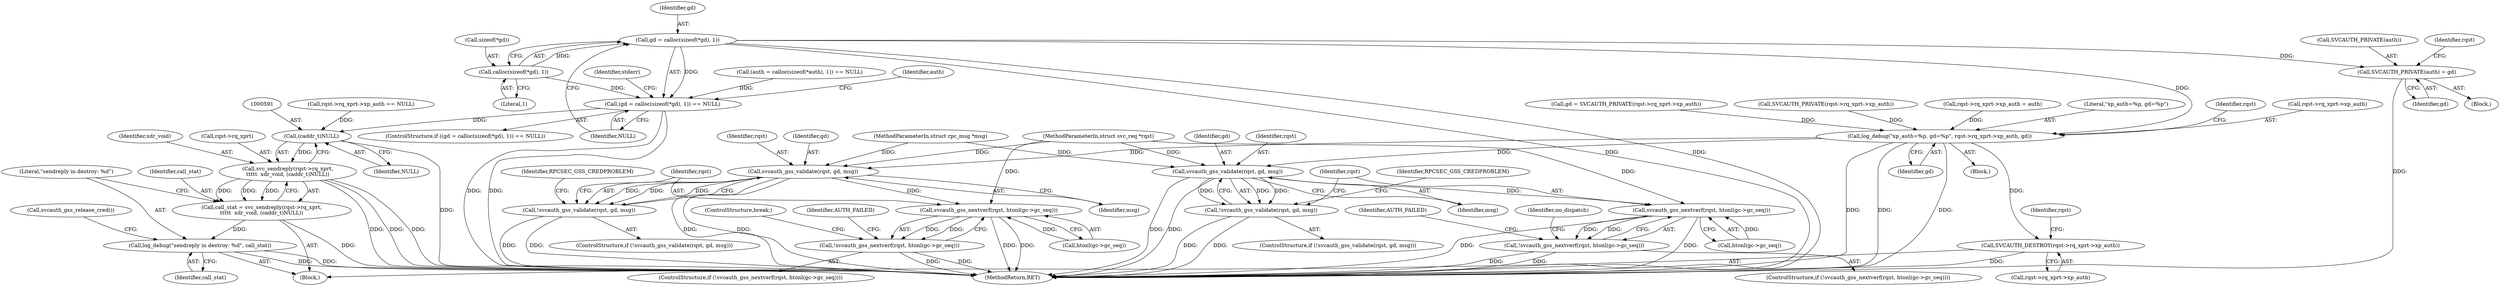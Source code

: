 digraph "0_krb5_5bb8a6b9c9eb8dd22bc9526751610aaa255ead9c@API" {
"1000168" [label="(Call,gd = calloc(sizeof(*gd), 1))"];
"1000170" [label="(Call,calloc(sizeof(*gd), 1))"];
"1000167" [label="(Call,(gd = calloc(sizeof(*gd), 1)) == NULL)"];
"1000590" [label="(Call,(caddr_t)NULL)"];
"1000585" [label="(Call,svc_sendreply(rqst->rq_xprt,\n\t\t\t\t\t  xdr_void, (caddr_t)NULL))"];
"1000583" [label="(Call,call_stat = svc_sendreply(rqst->rq_xprt,\n\t\t\t\t\t  xdr_void, (caddr_t)NULL))"];
"1000593" [label="(Call,log_debug(\"sendreply in destroy: %d\", call_stat))"];
"1000188" [label="(Call,SVCAUTH_PRIVATE(auth) = gd)"];
"1000208" [label="(Call,log_debug(\"xp_auth=%p, gd=%p\", rqst->rq_xprt->xp_auth, gd))"];
"1000535" [label="(Call,svcauth_gss_validate(rqst, gd, msg))"];
"1000534" [label="(Call,!svcauth_gss_validate(rqst, gd, msg))"];
"1000543" [label="(Call,svcauth_gss_nextverf(rqst, htonl(gc->gc_seq)))"];
"1000542" [label="(Call,!svcauth_gss_nextverf(rqst, htonl(gc->gc_seq)))"];
"1000563" [label="(Call,svcauth_gss_validate(rqst, gd, msg))"];
"1000562" [label="(Call,!svcauth_gss_validate(rqst, gd, msg))"];
"1000571" [label="(Call,svcauth_gss_nextverf(rqst, htonl(gc->gc_seq)))"];
"1000570" [label="(Call,!svcauth_gss_nextverf(rqst, htonl(gc->gc_seq)))"];
"1000601" [label="(Call,SVCAUTH_DESTROY(rqst->rq_xprt->xp_auth))"];
"1000572" [label="(Identifier,rqst)"];
"1000166" [label="(ControlStructure,if ((gd = calloc(sizeof(*gd), 1)) == NULL))"];
"1000564" [label="(Identifier,rqst)"];
"1000188" [label="(Call,SVCAUTH_PRIVATE(auth) = gd)"];
"1000175" [label="(Identifier,NULL)"];
"1000562" [label="(Call,!svcauth_gss_validate(rqst, gd, msg))"];
"1000586" [label="(Call,rqst->rq_xprt)"];
"1000220" [label="(Identifier,rqst)"];
"1000570" [label="(Call,!svcauth_gss_nextverf(rqst, htonl(gc->gc_seq)))"];
"1000595" [label="(Identifier,call_stat)"];
"1000151" [label="(Call,(auth = calloc(sizeof(*auth), 1)) == NULL)"];
"1000593" [label="(Call,log_debug(\"sendreply in destroy: %d\", call_stat))"];
"1000191" [label="(Identifier,gd)"];
"1000602" [label="(Call,rqst->rq_xprt->xp_auth)"];
"1000610" [label="(Identifier,rqst)"];
"1000584" [label="(Identifier,call_stat)"];
"1000540" [label="(Identifier,RPCSEC_GSS_CREDPROBLEM)"];
"1000167" [label="(Call,(gd = calloc(sizeof(*gd), 1)) == NULL)"];
"1000215" [label="(Identifier,gd)"];
"1000545" [label="(Call,htonl(gc->gc_seq))"];
"1000565" [label="(Identifier,gd)"];
"1000111" [label="(MethodParameterIn,struct rpc_msg *msg)"];
"1000171" [label="(Call,sizeof(*gd))"];
"1000210" [label="(Call,rqst->rq_xprt->xp_auth)"];
"1000189" [label="(Call,SVCAUTH_PRIVATE(auth))"];
"1000110" [label="(MethodParameterIn,struct svc_req *rqst)"];
"1000113" [label="(Block,)"];
"1000535" [label="(Call,svcauth_gss_validate(rqst, gd, msg))"];
"1000184" [label="(Identifier,auth)"];
"1000538" [label="(Identifier,msg)"];
"1000536" [label="(Identifier,rqst)"];
"1000589" [label="(Identifier,xdr_void)"];
"1000169" [label="(Identifier,gd)"];
"1000542" [label="(Call,!svcauth_gss_nextverf(rqst, htonl(gc->gc_seq)))"];
"1000200" [label="(Call,gd = SVCAUTH_PRIVATE(rqst->rq_xprt->xp_auth))"];
"1000561" [label="(ControlStructure,if (!svcauth_gss_validate(rqst, gd, msg)))"];
"1000178" [label="(Identifier,stderr)"];
"1000632" [label="(MethodReturn,RET)"];
"1000573" [label="(Call,htonl(gc->gc_seq))"];
"1000544" [label="(Identifier,rqst)"];
"1000541" [label="(ControlStructure,if (!svcauth_gss_nextverf(rqst, htonl(gc->gc_seq))))"];
"1000168" [label="(Call,gd = calloc(sizeof(*gd), 1))"];
"1000592" [label="(Identifier,NULL)"];
"1000428" [label="(Block,)"];
"1000202" [label="(Call,SVCAUTH_PRIVATE(rqst->rq_xprt->xp_auth))"];
"1000149" [label="(Block,)"];
"1000563" [label="(Call,svcauth_gss_validate(rqst, gd, msg))"];
"1000551" [label="(ControlStructure,break;)"];
"1000195" [label="(Identifier,rqst)"];
"1000578" [label="(Identifier,AUTH_FAILED)"];
"1000537" [label="(Identifier,gd)"];
"1000533" [label="(ControlStructure,if (!svcauth_gss_validate(rqst, gd, msg)))"];
"1000585" [label="(Call,svc_sendreply(rqst->rq_xprt,\n\t\t\t\t\t  xdr_void, (caddr_t)NULL))"];
"1000571" [label="(Call,svcauth_gss_nextverf(rqst, htonl(gc->gc_seq)))"];
"1000134" [label="(Call,rqst->rq_xprt->xp_auth == NULL)"];
"1000192" [label="(Call,rqst->rq_xprt->xp_auth = auth)"];
"1000170" [label="(Call,calloc(sizeof(*gd), 1))"];
"1000174" [label="(Literal,1)"];
"1000598" [label="(Call,svcauth_gss_release_cred())"];
"1000550" [label="(Identifier,AUTH_FAILED)"];
"1000209" [label="(Literal,\"xp_auth=%p, gd=%p\")"];
"1000566" [label="(Identifier,msg)"];
"1000601" [label="(Call,SVCAUTH_DESTROY(rqst->rq_xprt->xp_auth))"];
"1000543" [label="(Call,svcauth_gss_nextverf(rqst, htonl(gc->gc_seq)))"];
"1000208" [label="(Call,log_debug(\"xp_auth=%p, gd=%p\", rqst->rq_xprt->xp_auth, gd))"];
"1000581" [label="(Identifier,no_dispatch)"];
"1000534" [label="(Call,!svcauth_gss_validate(rqst, gd, msg))"];
"1000583" [label="(Call,call_stat = svc_sendreply(rqst->rq_xprt,\n\t\t\t\t\t  xdr_void, (caddr_t)NULL))"];
"1000590" [label="(Call,(caddr_t)NULL)"];
"1000569" [label="(ControlStructure,if (!svcauth_gss_nextverf(rqst, htonl(gc->gc_seq))))"];
"1000568" [label="(Identifier,RPCSEC_GSS_CREDPROBLEM)"];
"1000594" [label="(Literal,\"sendreply in destroy: %d\")"];
"1000168" -> "1000167"  [label="AST: "];
"1000168" -> "1000170"  [label="CFG: "];
"1000169" -> "1000168"  [label="AST: "];
"1000170" -> "1000168"  [label="AST: "];
"1000175" -> "1000168"  [label="CFG: "];
"1000168" -> "1000632"  [label="DDG: "];
"1000168" -> "1000632"  [label="DDG: "];
"1000168" -> "1000167"  [label="DDG: "];
"1000170" -> "1000168"  [label="DDG: "];
"1000168" -> "1000188"  [label="DDG: "];
"1000168" -> "1000208"  [label="DDG: "];
"1000170" -> "1000174"  [label="CFG: "];
"1000171" -> "1000170"  [label="AST: "];
"1000174" -> "1000170"  [label="AST: "];
"1000170" -> "1000167"  [label="DDG: "];
"1000167" -> "1000166"  [label="AST: "];
"1000167" -> "1000175"  [label="CFG: "];
"1000175" -> "1000167"  [label="AST: "];
"1000178" -> "1000167"  [label="CFG: "];
"1000184" -> "1000167"  [label="CFG: "];
"1000167" -> "1000632"  [label="DDG: "];
"1000167" -> "1000632"  [label="DDG: "];
"1000151" -> "1000167"  [label="DDG: "];
"1000167" -> "1000590"  [label="DDG: "];
"1000590" -> "1000585"  [label="AST: "];
"1000590" -> "1000592"  [label="CFG: "];
"1000591" -> "1000590"  [label="AST: "];
"1000592" -> "1000590"  [label="AST: "];
"1000585" -> "1000590"  [label="CFG: "];
"1000590" -> "1000632"  [label="DDG: "];
"1000590" -> "1000585"  [label="DDG: "];
"1000134" -> "1000590"  [label="DDG: "];
"1000585" -> "1000583"  [label="AST: "];
"1000586" -> "1000585"  [label="AST: "];
"1000589" -> "1000585"  [label="AST: "];
"1000583" -> "1000585"  [label="CFG: "];
"1000585" -> "1000632"  [label="DDG: "];
"1000585" -> "1000632"  [label="DDG: "];
"1000585" -> "1000632"  [label="DDG: "];
"1000585" -> "1000583"  [label="DDG: "];
"1000585" -> "1000583"  [label="DDG: "];
"1000585" -> "1000583"  [label="DDG: "];
"1000583" -> "1000428"  [label="AST: "];
"1000584" -> "1000583"  [label="AST: "];
"1000594" -> "1000583"  [label="CFG: "];
"1000583" -> "1000632"  [label="DDG: "];
"1000583" -> "1000593"  [label="DDG: "];
"1000593" -> "1000428"  [label="AST: "];
"1000593" -> "1000595"  [label="CFG: "];
"1000594" -> "1000593"  [label="AST: "];
"1000595" -> "1000593"  [label="AST: "];
"1000598" -> "1000593"  [label="CFG: "];
"1000593" -> "1000632"  [label="DDG: "];
"1000593" -> "1000632"  [label="DDG: "];
"1000188" -> "1000149"  [label="AST: "];
"1000188" -> "1000191"  [label="CFG: "];
"1000189" -> "1000188"  [label="AST: "];
"1000191" -> "1000188"  [label="AST: "];
"1000195" -> "1000188"  [label="CFG: "];
"1000188" -> "1000632"  [label="DDG: "];
"1000208" -> "1000113"  [label="AST: "];
"1000208" -> "1000215"  [label="CFG: "];
"1000209" -> "1000208"  [label="AST: "];
"1000210" -> "1000208"  [label="AST: "];
"1000215" -> "1000208"  [label="AST: "];
"1000220" -> "1000208"  [label="CFG: "];
"1000208" -> "1000632"  [label="DDG: "];
"1000208" -> "1000632"  [label="DDG: "];
"1000208" -> "1000632"  [label="DDG: "];
"1000202" -> "1000208"  [label="DDG: "];
"1000192" -> "1000208"  [label="DDG: "];
"1000200" -> "1000208"  [label="DDG: "];
"1000208" -> "1000535"  [label="DDG: "];
"1000208" -> "1000563"  [label="DDG: "];
"1000208" -> "1000601"  [label="DDG: "];
"1000535" -> "1000534"  [label="AST: "];
"1000535" -> "1000538"  [label="CFG: "];
"1000536" -> "1000535"  [label="AST: "];
"1000537" -> "1000535"  [label="AST: "];
"1000538" -> "1000535"  [label="AST: "];
"1000534" -> "1000535"  [label="CFG: "];
"1000535" -> "1000632"  [label="DDG: "];
"1000535" -> "1000632"  [label="DDG: "];
"1000535" -> "1000534"  [label="DDG: "];
"1000535" -> "1000534"  [label="DDG: "];
"1000535" -> "1000534"  [label="DDG: "];
"1000110" -> "1000535"  [label="DDG: "];
"1000111" -> "1000535"  [label="DDG: "];
"1000535" -> "1000543"  [label="DDG: "];
"1000534" -> "1000533"  [label="AST: "];
"1000540" -> "1000534"  [label="CFG: "];
"1000544" -> "1000534"  [label="CFG: "];
"1000534" -> "1000632"  [label="DDG: "];
"1000534" -> "1000632"  [label="DDG: "];
"1000543" -> "1000542"  [label="AST: "];
"1000543" -> "1000545"  [label="CFG: "];
"1000544" -> "1000543"  [label="AST: "];
"1000545" -> "1000543"  [label="AST: "];
"1000542" -> "1000543"  [label="CFG: "];
"1000543" -> "1000632"  [label="DDG: "];
"1000543" -> "1000632"  [label="DDG: "];
"1000543" -> "1000542"  [label="DDG: "];
"1000543" -> "1000542"  [label="DDG: "];
"1000110" -> "1000543"  [label="DDG: "];
"1000545" -> "1000543"  [label="DDG: "];
"1000542" -> "1000541"  [label="AST: "];
"1000550" -> "1000542"  [label="CFG: "];
"1000551" -> "1000542"  [label="CFG: "];
"1000542" -> "1000632"  [label="DDG: "];
"1000542" -> "1000632"  [label="DDG: "];
"1000563" -> "1000562"  [label="AST: "];
"1000563" -> "1000566"  [label="CFG: "];
"1000564" -> "1000563"  [label="AST: "];
"1000565" -> "1000563"  [label="AST: "];
"1000566" -> "1000563"  [label="AST: "];
"1000562" -> "1000563"  [label="CFG: "];
"1000563" -> "1000632"  [label="DDG: "];
"1000563" -> "1000632"  [label="DDG: "];
"1000563" -> "1000562"  [label="DDG: "];
"1000563" -> "1000562"  [label="DDG: "];
"1000563" -> "1000562"  [label="DDG: "];
"1000110" -> "1000563"  [label="DDG: "];
"1000111" -> "1000563"  [label="DDG: "];
"1000563" -> "1000571"  [label="DDG: "];
"1000562" -> "1000561"  [label="AST: "];
"1000568" -> "1000562"  [label="CFG: "];
"1000572" -> "1000562"  [label="CFG: "];
"1000562" -> "1000632"  [label="DDG: "];
"1000562" -> "1000632"  [label="DDG: "];
"1000571" -> "1000570"  [label="AST: "];
"1000571" -> "1000573"  [label="CFG: "];
"1000572" -> "1000571"  [label="AST: "];
"1000573" -> "1000571"  [label="AST: "];
"1000570" -> "1000571"  [label="CFG: "];
"1000571" -> "1000632"  [label="DDG: "];
"1000571" -> "1000632"  [label="DDG: "];
"1000571" -> "1000570"  [label="DDG: "];
"1000571" -> "1000570"  [label="DDG: "];
"1000110" -> "1000571"  [label="DDG: "];
"1000573" -> "1000571"  [label="DDG: "];
"1000570" -> "1000569"  [label="AST: "];
"1000578" -> "1000570"  [label="CFG: "];
"1000581" -> "1000570"  [label="CFG: "];
"1000570" -> "1000632"  [label="DDG: "];
"1000570" -> "1000632"  [label="DDG: "];
"1000601" -> "1000428"  [label="AST: "];
"1000601" -> "1000602"  [label="CFG: "];
"1000602" -> "1000601"  [label="AST: "];
"1000610" -> "1000601"  [label="CFG: "];
"1000601" -> "1000632"  [label="DDG: "];
}
